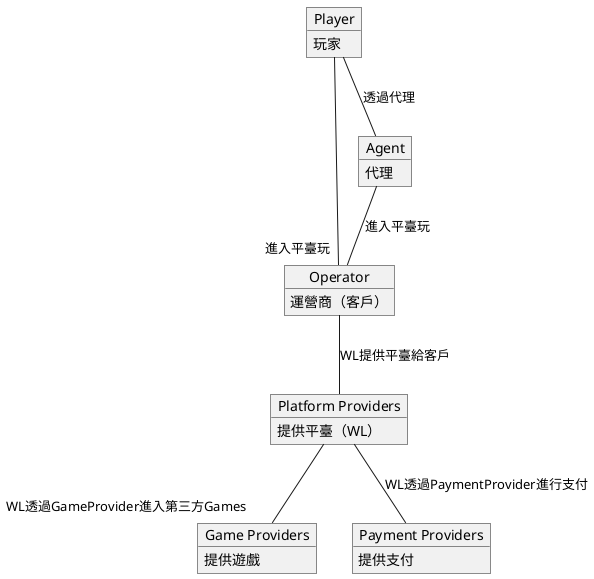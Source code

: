 @startuml
Object Operator {
  運營商（客戶）
}

Object Agent {
  代理
}

Object Player {
  玩家
}

Object "Platform Providers" as PlatformProviders {
  提供平臺（WL）
}

Object "Game Providers" as GameProviders {
  提供遊戲
}

Object "Payment Providers" as PaymentProviders {
  提供支付
}

Player -- "進入平臺玩" Operator
Player -- Agent :透過代理
Agent -- Operator :進入平臺玩
Operator -- PlatformProviders :WL提供平臺給客戶
PlatformProviders -- "WL透過GameProvider進入第三方Games" GameProviders
PlatformProviders -- PaymentProviders :WL透過PaymentProvider進行支付

@enduml